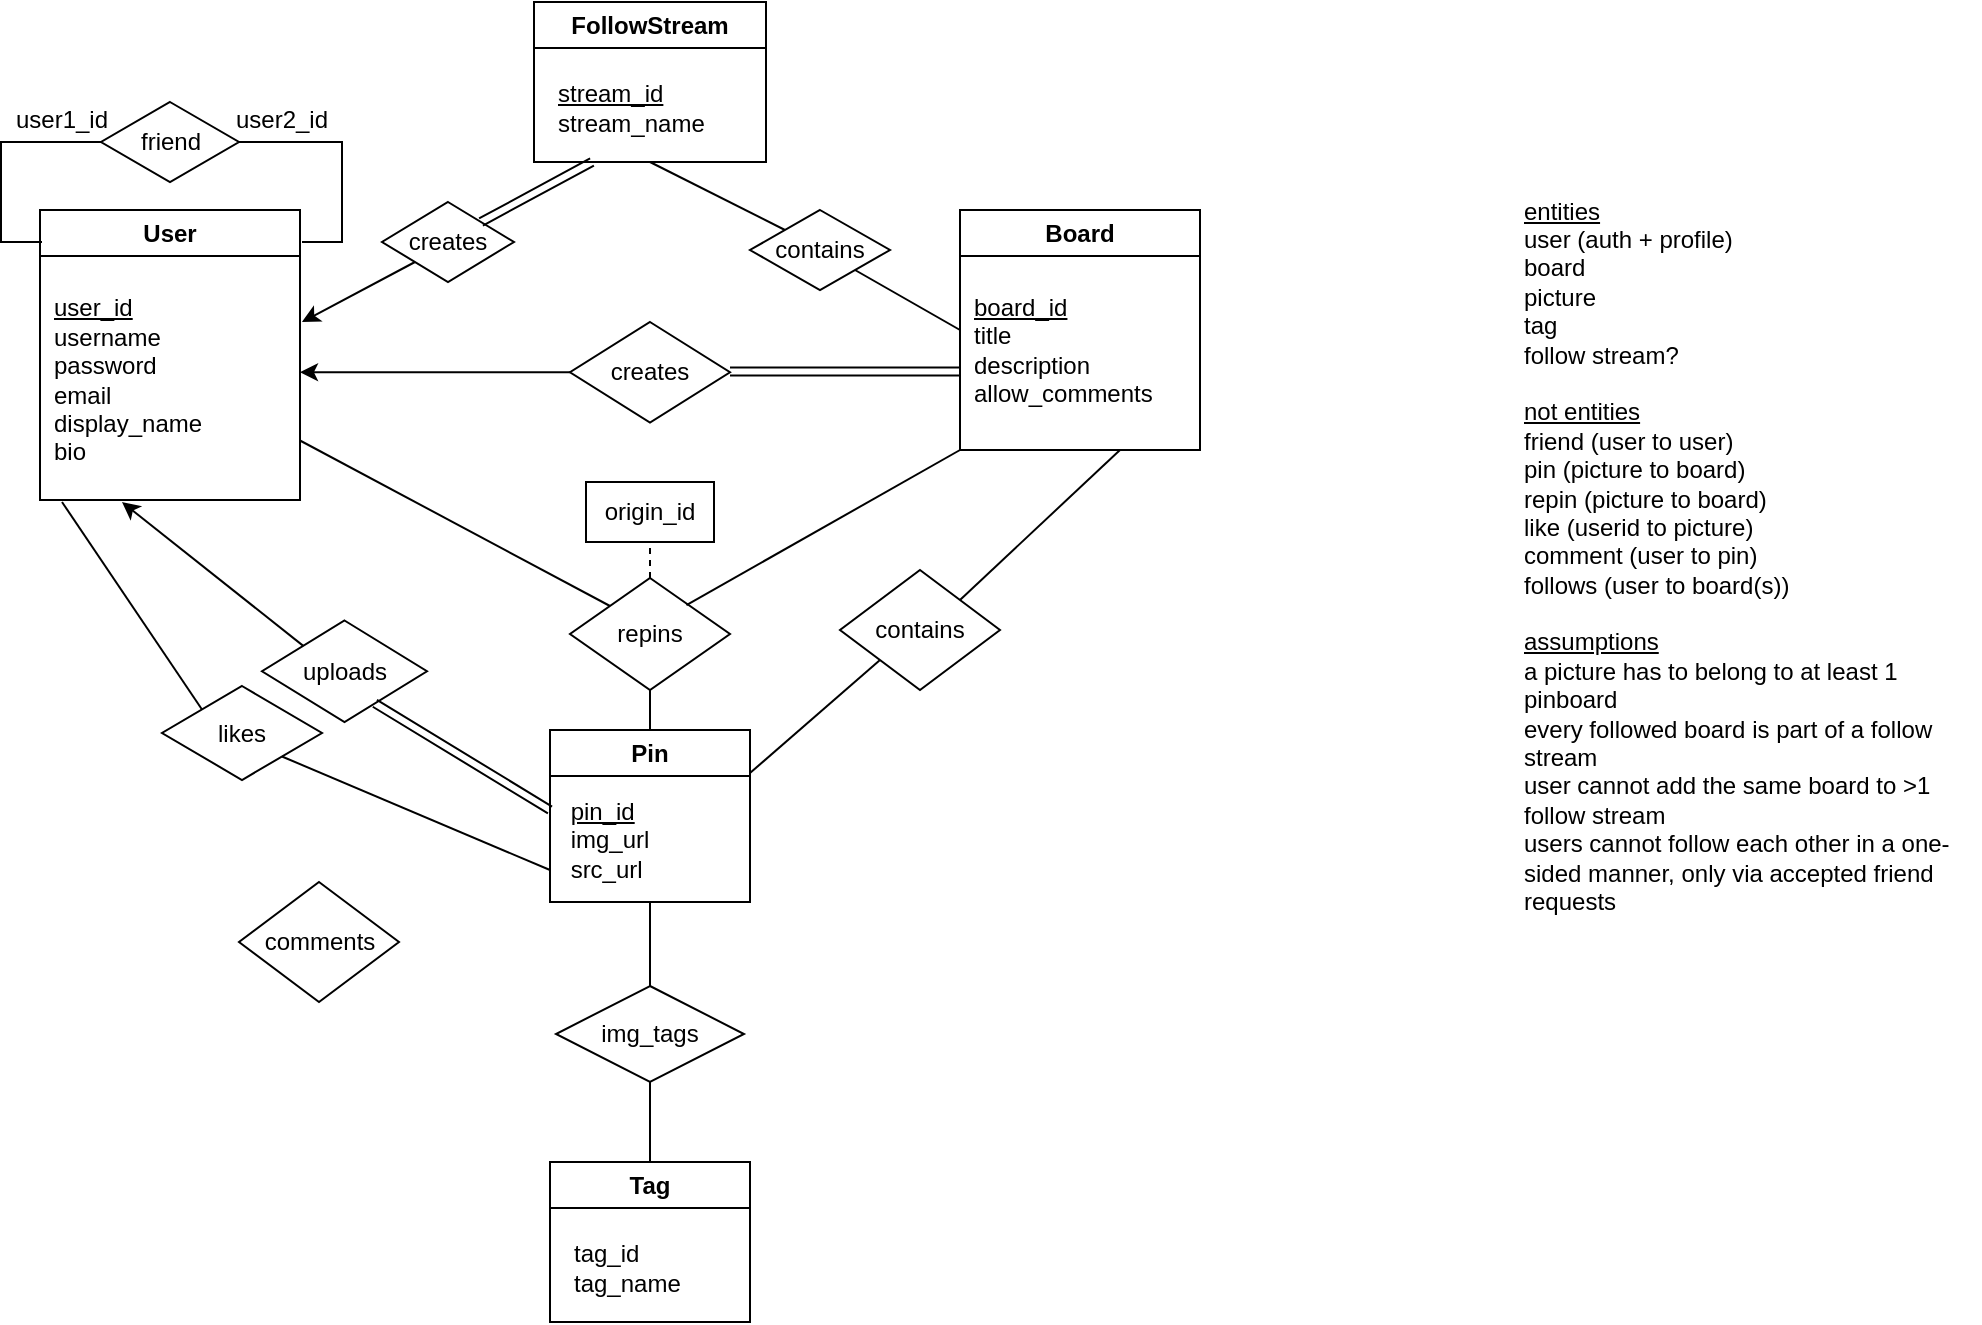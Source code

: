 <mxfile version="26.2.14">
  <diagram name="Page-1" id="3-LG9dwTlO3D_g1bA_s6">
    <mxGraphModel dx="1514" dy="762" grid="1" gridSize="10" guides="1" tooltips="1" connect="1" arrows="1" fold="1" page="1" pageScale="1" pageWidth="850" pageHeight="1100" math="0" shadow="0">
      <root>
        <mxCell id="0" />
        <mxCell id="1" parent="0" />
        <mxCell id="E8KqtD-wp9KNVoSO8RtE-1" value="User" style="swimlane;whiteSpace=wrap;html=1;" vertex="1" parent="1">
          <mxGeometry x="139" y="194" width="130" height="145" as="geometry" />
        </mxCell>
        <mxCell id="E8KqtD-wp9KNVoSO8RtE-3" value="&lt;u&gt;user_id&lt;/u&gt;&lt;div&gt;username&lt;/div&gt;&lt;div&gt;password&lt;/div&gt;&lt;div&gt;&lt;span style=&quot;background-color: transparent; color: light-dark(rgb(0, 0, 0), rgb(255, 255, 255));&quot;&gt;email&lt;/span&gt;&lt;/div&gt;&lt;div&gt;&lt;span style=&quot;background-color: transparent; color: light-dark(rgb(0, 0, 0), rgb(255, 255, 255));&quot;&gt;display_name&lt;/span&gt;&lt;/div&gt;&lt;div&gt;&lt;span style=&quot;background-color: transparent; color: light-dark(rgb(0, 0, 0), rgb(255, 255, 255));&quot;&gt;bio&lt;/span&gt;&lt;/div&gt;" style="text;html=1;align=left;verticalAlign=middle;resizable=0;points=[];autosize=1;strokeColor=none;fillColor=none;" vertex="1" parent="E8KqtD-wp9KNVoSO8RtE-1">
          <mxGeometry x="5" y="35" width="100" height="100" as="geometry" />
        </mxCell>
        <mxCell id="E8KqtD-wp9KNVoSO8RtE-4" value="Board" style="swimlane;whiteSpace=wrap;html=1;" vertex="1" parent="1">
          <mxGeometry x="599" y="194" width="120" height="120" as="geometry" />
        </mxCell>
        <mxCell id="E8KqtD-wp9KNVoSO8RtE-5" value="&lt;u&gt;board_id&lt;/u&gt;&lt;div&gt;title&lt;/div&gt;&lt;div&gt;description&lt;/div&gt;&lt;div&gt;allow_comments&lt;/div&gt;" style="text;html=1;align=left;verticalAlign=middle;resizable=0;points=[];autosize=1;strokeColor=none;fillColor=none;" vertex="1" parent="E8KqtD-wp9KNVoSO8RtE-4">
          <mxGeometry x="5" y="35" width="110" height="70" as="geometry" />
        </mxCell>
        <mxCell id="E8KqtD-wp9KNVoSO8RtE-8" value="&lt;div&gt;&lt;u&gt;entities&lt;/u&gt;&lt;/div&gt;user (auth + profile)&lt;div&gt;board&lt;/div&gt;&lt;div&gt;picture&lt;/div&gt;&lt;div&gt;tag&lt;/div&gt;&lt;div&gt;&lt;span style=&quot;background-color: transparent; color: light-dark(rgb(0, 0, 0), rgb(255, 255, 255));&quot;&gt;follow stream?&lt;/span&gt;&lt;/div&gt;&lt;div&gt;&lt;br&gt;&lt;/div&gt;&lt;div&gt;&lt;u&gt;not entities&lt;/u&gt;&lt;/div&gt;&lt;div&gt;friend (user to user)&lt;/div&gt;&lt;div&gt;pin (picture to board)&lt;/div&gt;&lt;div&gt;repin (picture to board)&lt;/div&gt;&lt;div&gt;&lt;div style=&quot;--tw-scale-x: 1; --tw-scale-y: 1; --tw-pan-x: ; --tw-pan-y: ; --tw-pinch-zoom: ; --tw-scroll-snap-strictness: proximity; --tw-gradient-from-position: ; --tw-gradient-via-position: ; --tw-gradient-to-position: ; --tw-ordinal: ; --tw-slashed-zero: ; --tw-numeric-figure: ; --tw-numeric-spacing: ; --tw-numeric-fraction: ; --tw-ring-inset: ; --tw-ring-offset-width: 0px; --tw-ring-offset-color: light-dark(#fff, #000000); --tw-ring-color: rgb(59 130 246 / .5); --tw-ring-offset-shadow: 0 0 #0000; --tw-ring-shadow: 0 0 #0000; --tw-shadow: 0 0 #0000; --tw-shadow-colored: 0 0 #0000; --tw-blur: ; --tw-brightness: ; --tw-contrast: ; --tw-grayscale: ; --tw-hue-rotate: ; --tw-invert: ; --tw-saturate: ; --tw-sepia: ; --tw-drop-shadow: ; --tw-backdrop-blur: ; --tw-backdrop-brightness: ; --tw-backdrop-contrast: ; --tw-backdrop-grayscale: ; --tw-backdrop-hue-rotate: ; --tw-backdrop-invert: ; --tw-backdrop-opacity: ; --tw-backdrop-saturate: ; --tw-backdrop-sepia: ;&quot;&gt;like (userid to picture)&lt;/div&gt;&lt;/div&gt;&lt;div style=&quot;--tw-scale-x: 1; --tw-scale-y: 1; --tw-pan-x: ; --tw-pan-y: ; --tw-pinch-zoom: ; --tw-scroll-snap-strictness: proximity; --tw-gradient-from-position: ; --tw-gradient-via-position: ; --tw-gradient-to-position: ; --tw-ordinal: ; --tw-slashed-zero: ; --tw-numeric-figure: ; --tw-numeric-spacing: ; --tw-numeric-fraction: ; --tw-ring-inset: ; --tw-ring-offset-width: 0px; --tw-ring-offset-color: light-dark(#fff, #000000); --tw-ring-color: rgb(59 130 246 / .5); --tw-ring-offset-shadow: 0 0 #0000; --tw-ring-shadow: 0 0 #0000; --tw-shadow: 0 0 #0000; --tw-shadow-colored: 0 0 #0000; --tw-blur: ; --tw-brightness: ; --tw-contrast: ; --tw-grayscale: ; --tw-hue-rotate: ; --tw-invert: ; --tw-saturate: ; --tw-sepia: ; --tw-drop-shadow: ; --tw-backdrop-blur: ; --tw-backdrop-brightness: ; --tw-backdrop-contrast: ; --tw-backdrop-grayscale: ; --tw-backdrop-hue-rotate: ; --tw-backdrop-invert: ; --tw-backdrop-opacity: ; --tw-backdrop-saturate: ; --tw-backdrop-sepia: ;&quot;&gt;comment (user to pin)&lt;/div&gt;&lt;div style=&quot;--tw-scale-x: 1; --tw-scale-y: 1; --tw-pan-x: ; --tw-pan-y: ; --tw-pinch-zoom: ; --tw-scroll-snap-strictness: proximity; --tw-gradient-from-position: ; --tw-gradient-via-position: ; --tw-gradient-to-position: ; --tw-ordinal: ; --tw-slashed-zero: ; --tw-numeric-figure: ; --tw-numeric-spacing: ; --tw-numeric-fraction: ; --tw-ring-inset: ; --tw-ring-offset-width: 0px; --tw-ring-offset-color: light-dark(#fff, #000000); --tw-ring-color: rgb(59 130 246 / .5); --tw-ring-offset-shadow: 0 0 #0000; --tw-ring-shadow: 0 0 #0000; --tw-shadow: 0 0 #0000; --tw-shadow-colored: 0 0 #0000; --tw-blur: ; --tw-brightness: ; --tw-contrast: ; --tw-grayscale: ; --tw-hue-rotate: ; --tw-invert: ; --tw-saturate: ; --tw-sepia: ; --tw-drop-shadow: ; --tw-backdrop-blur: ; --tw-backdrop-brightness: ; --tw-backdrop-contrast: ; --tw-backdrop-grayscale: ; --tw-backdrop-hue-rotate: ; --tw-backdrop-invert: ; --tw-backdrop-opacity: ; --tw-backdrop-saturate: ; --tw-backdrop-sepia: ;&quot;&gt;follows (user to board(s))&lt;/div&gt;&lt;div&gt;&lt;br&gt;&lt;/div&gt;&lt;div&gt;&lt;u&gt;assumptions&lt;/u&gt;&lt;br&gt;a picture has to belong to at least 1 pinboard&lt;/div&gt;&lt;div&gt;every followed board is part of a follow stream&lt;/div&gt;&lt;div&gt;user cannot add the same board to &amp;gt;1 follow stream&lt;/div&gt;&lt;div&gt;users cannot follow each other in a one-sided manner, only via accepted friend requests&lt;/div&gt;" style="text;html=1;align=left;verticalAlign=middle;whiteSpace=wrap;rounded=0;" vertex="1" parent="1">
          <mxGeometry x="879" y="152" width="230" height="430" as="geometry" />
        </mxCell>
        <mxCell id="E8KqtD-wp9KNVoSO8RtE-9" value="Pin" style="swimlane;whiteSpace=wrap;html=1;" vertex="1" parent="1">
          <mxGeometry x="394" y="454" width="100" height="86" as="geometry" />
        </mxCell>
        <mxCell id="E8KqtD-wp9KNVoSO8RtE-10" value="&lt;div style=&quot;text-align: left;&quot;&gt;&lt;u&gt;pin_id&lt;/u&gt;&lt;/div&gt;&lt;div style=&quot;text-align: left;&quot;&gt;img_url&lt;/div&gt;&lt;div style=&quot;text-align: left;&quot;&gt;src_url&lt;/div&gt;" style="text;html=1;align=center;verticalAlign=middle;whiteSpace=wrap;rounded=0;" vertex="1" parent="E8KqtD-wp9KNVoSO8RtE-9">
          <mxGeometry y="25" width="60" height="60" as="geometry" />
        </mxCell>
        <mxCell id="E8KqtD-wp9KNVoSO8RtE-11" value="Tag" style="swimlane;whiteSpace=wrap;html=1;" vertex="1" parent="1">
          <mxGeometry x="394" y="670" width="100" height="80" as="geometry" />
        </mxCell>
        <mxCell id="E8KqtD-wp9KNVoSO8RtE-12" value="tag_id&lt;div&gt;tag_name&lt;/div&gt;" style="text;html=1;align=left;verticalAlign=middle;whiteSpace=wrap;rounded=0;" vertex="1" parent="E8KqtD-wp9KNVoSO8RtE-11">
          <mxGeometry x="10" y="38" width="60" height="30" as="geometry" />
        </mxCell>
        <mxCell id="E8KqtD-wp9KNVoSO8RtE-17" value="" style="edgeStyle=orthogonalEdgeStyle;rounded=0;orthogonalLoop=1;jettySize=auto;html=1;entryX=1;entryY=0.5;entryDx=0;entryDy=0;" edge="1" parent="1" source="E8KqtD-wp9KNVoSO8RtE-15">
          <mxGeometry relative="1" as="geometry">
            <mxPoint x="269" y="275.12" as="targetPoint" />
          </mxGeometry>
        </mxCell>
        <mxCell id="E8KqtD-wp9KNVoSO8RtE-15" value="creates" style="rhombus;whiteSpace=wrap;html=1;" vertex="1" parent="1">
          <mxGeometry x="404" y="250" width="80" height="50.25" as="geometry" />
        </mxCell>
        <mxCell id="E8KqtD-wp9KNVoSO8RtE-23" value="" style="endArrow=none;html=1;rounded=0;shape=link;" edge="1" parent="1">
          <mxGeometry width="50" height="50" relative="1" as="geometry">
            <mxPoint x="484" y="274.69" as="sourcePoint" />
            <mxPoint x="599" y="274.69" as="targetPoint" />
          </mxGeometry>
        </mxCell>
        <mxCell id="E8KqtD-wp9KNVoSO8RtE-24" value="contains" style="rhombus;whiteSpace=wrap;html=1;" vertex="1" parent="1">
          <mxGeometry x="539" y="374" width="80" height="60" as="geometry" />
        </mxCell>
        <mxCell id="E8KqtD-wp9KNVoSO8RtE-25" value="" style="endArrow=none;html=1;rounded=0;entryX=0;entryY=1;entryDx=0;entryDy=0;exitX=1;exitY=0.25;exitDx=0;exitDy=0;" edge="1" parent="1" source="E8KqtD-wp9KNVoSO8RtE-9" target="E8KqtD-wp9KNVoSO8RtE-24">
          <mxGeometry width="50" height="50" relative="1" as="geometry">
            <mxPoint x="509" y="464" as="sourcePoint" />
            <mxPoint x="559" y="414" as="targetPoint" />
          </mxGeometry>
        </mxCell>
        <mxCell id="E8KqtD-wp9KNVoSO8RtE-26" value="" style="endArrow=none;html=1;rounded=0;exitX=1;exitY=0;exitDx=0;exitDy=0;" edge="1" parent="1" source="E8KqtD-wp9KNVoSO8RtE-24">
          <mxGeometry width="50" height="50" relative="1" as="geometry">
            <mxPoint x="469" y="444" as="sourcePoint" />
            <mxPoint x="679" y="314" as="targetPoint" />
          </mxGeometry>
        </mxCell>
        <mxCell id="E8KqtD-wp9KNVoSO8RtE-27" value="uploads" style="rhombus;whiteSpace=wrap;html=1;" vertex="1" parent="1">
          <mxGeometry x="250" y="399.25" width="82.5" height="50.75" as="geometry" />
        </mxCell>
        <mxCell id="E8KqtD-wp9KNVoSO8RtE-28" value="" style="endArrow=none;html=1;rounded=0;entryX=0.684;entryY=0.816;entryDx=0;entryDy=0;entryPerimeter=0;shape=link;exitX=0;exitY=0.25;exitDx=0;exitDy=0;" edge="1" parent="1" source="E8KqtD-wp9KNVoSO8RtE-10" target="E8KqtD-wp9KNVoSO8RtE-27">
          <mxGeometry width="50" height="50" relative="1" as="geometry">
            <mxPoint x="394" y="454" as="sourcePoint" />
            <mxPoint x="310" y="420" as="targetPoint" />
          </mxGeometry>
        </mxCell>
        <mxCell id="E8KqtD-wp9KNVoSO8RtE-29" value="" style="endArrow=classic;html=1;rounded=0;exitX=0;exitY=0;exitDx=0;exitDy=0;" edge="1" parent="1" source="E8KqtD-wp9KNVoSO8RtE-27">
          <mxGeometry width="50" height="50" relative="1" as="geometry">
            <mxPoint x="487.5" y="435.25" as="sourcePoint" />
            <mxPoint x="180" y="340" as="targetPoint" />
          </mxGeometry>
        </mxCell>
        <mxCell id="E8KqtD-wp9KNVoSO8RtE-30" value="friend" style="rhombus;whiteSpace=wrap;html=1;" vertex="1" parent="1">
          <mxGeometry x="169.5" y="140" width="69" height="40" as="geometry" />
        </mxCell>
        <mxCell id="E8KqtD-wp9KNVoSO8RtE-32" value="" style="endArrow=none;html=1;rounded=0;" edge="1" parent="1">
          <mxGeometry width="50" height="50" relative="1" as="geometry">
            <mxPoint x="238.5" y="160" as="sourcePoint" />
            <mxPoint x="270" y="210" as="targetPoint" />
            <Array as="points">
              <mxPoint x="290" y="160" />
              <mxPoint x="290" y="210" />
            </Array>
          </mxGeometry>
        </mxCell>
        <mxCell id="E8KqtD-wp9KNVoSO8RtE-33" value="" style="endArrow=none;html=1;rounded=0;" edge="1" parent="1">
          <mxGeometry width="50" height="50" relative="1" as="geometry">
            <mxPoint x="169.5" y="160" as="sourcePoint" />
            <mxPoint x="140" y="210" as="targetPoint" />
            <Array as="points">
              <mxPoint x="119.5" y="160" />
              <mxPoint x="119.5" y="210" />
            </Array>
          </mxGeometry>
        </mxCell>
        <mxCell id="E8KqtD-wp9KNVoSO8RtE-34" value="img_tags" style="rhombus;whiteSpace=wrap;html=1;" vertex="1" parent="1">
          <mxGeometry x="397" y="582" width="94" height="48" as="geometry" />
        </mxCell>
        <mxCell id="E8KqtD-wp9KNVoSO8RtE-35" value="" style="endArrow=none;html=1;rounded=0;entryX=0.5;entryY=1;entryDx=0;entryDy=0;" edge="1" parent="1" source="E8KqtD-wp9KNVoSO8RtE-34" target="E8KqtD-wp9KNVoSO8RtE-9">
          <mxGeometry width="50" height="50" relative="1" as="geometry">
            <mxPoint x="444" y="580" as="sourcePoint" />
            <mxPoint x="620" y="500" as="targetPoint" />
          </mxGeometry>
        </mxCell>
        <mxCell id="E8KqtD-wp9KNVoSO8RtE-36" value="" style="endArrow=none;html=1;rounded=0;exitX=0.5;exitY=1;exitDx=0;exitDy=0;entryX=0.5;entryY=0;entryDx=0;entryDy=0;" edge="1" parent="1" source="E8KqtD-wp9KNVoSO8RtE-34" target="E8KqtD-wp9KNVoSO8RtE-11">
          <mxGeometry width="50" height="50" relative="1" as="geometry">
            <mxPoint x="570" y="550" as="sourcePoint" />
            <mxPoint x="620" y="500" as="targetPoint" />
          </mxGeometry>
        </mxCell>
        <mxCell id="E8KqtD-wp9KNVoSO8RtE-41" value="repins" style="rhombus;whiteSpace=wrap;html=1;" vertex="1" parent="1">
          <mxGeometry x="404" y="378" width="80" height="56" as="geometry" />
        </mxCell>
        <mxCell id="E8KqtD-wp9KNVoSO8RtE-43" value="" style="endArrow=none;html=1;rounded=0;entryX=0;entryY=1;entryDx=0;entryDy=0;" edge="1" parent="1" target="E8KqtD-wp9KNVoSO8RtE-4">
          <mxGeometry width="50" height="50" relative="1" as="geometry">
            <mxPoint x="462.226" y="391.542" as="sourcePoint" />
            <mxPoint x="619" y="432" as="targetPoint" />
          </mxGeometry>
        </mxCell>
        <mxCell id="E8KqtD-wp9KNVoSO8RtE-44" value="" style="endArrow=none;html=1;rounded=0;entryX=1;entryY=1;entryDx=0;entryDy=0;exitX=0;exitY=0;exitDx=0;exitDy=0;" edge="1" parent="1" source="E8KqtD-wp9KNVoSO8RtE-41">
          <mxGeometry width="50" height="50" relative="1" as="geometry">
            <mxPoint x="365" y="399.25" as="sourcePoint" />
            <mxPoint x="269" y="309.25" as="targetPoint" />
          </mxGeometry>
        </mxCell>
        <mxCell id="E8KqtD-wp9KNVoSO8RtE-49" value="FollowStream" style="swimlane;whiteSpace=wrap;html=1;" vertex="1" parent="1">
          <mxGeometry x="386" y="90" width="116" height="80" as="geometry" />
        </mxCell>
        <mxCell id="E8KqtD-wp9KNVoSO8RtE-50" value="&lt;u&gt;stream_id&lt;/u&gt;&lt;div&gt;stream_name&lt;/div&gt;" style="text;html=1;align=left;verticalAlign=middle;resizable=0;points=[];autosize=1;strokeColor=none;fillColor=none;" vertex="1" parent="E8KqtD-wp9KNVoSO8RtE-49">
          <mxGeometry x="10" y="33" width="100" height="40" as="geometry" />
        </mxCell>
        <mxCell id="E8KqtD-wp9KNVoSO8RtE-51" value="creates" style="rhombus;whiteSpace=wrap;html=1;" vertex="1" parent="1">
          <mxGeometry x="310" y="190" width="66" height="40" as="geometry" />
        </mxCell>
        <mxCell id="E8KqtD-wp9KNVoSO8RtE-52" value="contains" style="rhombus;whiteSpace=wrap;html=1;" vertex="1" parent="1">
          <mxGeometry x="494" y="194" width="70" height="40" as="geometry" />
        </mxCell>
        <mxCell id="E8KqtD-wp9KNVoSO8RtE-53" value="" style="endArrow=none;html=1;rounded=0;exitX=0;exitY=0;exitDx=0;exitDy=0;entryX=0.5;entryY=1;entryDx=0;entryDy=0;" edge="1" parent="1" source="E8KqtD-wp9KNVoSO8RtE-52" target="E8KqtD-wp9KNVoSO8RtE-49">
          <mxGeometry width="50" height="50" relative="1" as="geometry">
            <mxPoint x="550" y="230" as="sourcePoint" />
            <mxPoint x="600" y="180" as="targetPoint" />
          </mxGeometry>
        </mxCell>
        <mxCell id="E8KqtD-wp9KNVoSO8RtE-54" value="" style="endArrow=none;html=1;rounded=0;exitX=1;exitY=1;exitDx=0;exitDy=0;entryX=0;entryY=0.5;entryDx=0;entryDy=0;" edge="1" parent="1" source="E8KqtD-wp9KNVoSO8RtE-52" target="E8KqtD-wp9KNVoSO8RtE-4">
          <mxGeometry width="50" height="50" relative="1" as="geometry">
            <mxPoint x="550" y="230" as="sourcePoint" />
            <mxPoint x="600" y="230" as="targetPoint" />
          </mxGeometry>
        </mxCell>
        <mxCell id="E8KqtD-wp9KNVoSO8RtE-55" value="" style="endArrow=none;html=1;rounded=0;exitX=1;exitY=0;exitDx=0;exitDy=0;entryX=0.25;entryY=1;entryDx=0;entryDy=0;shape=link;" edge="1" parent="1" source="E8KqtD-wp9KNVoSO8RtE-51" target="E8KqtD-wp9KNVoSO8RtE-49">
          <mxGeometry width="50" height="50" relative="1" as="geometry">
            <mxPoint x="410" y="244" as="sourcePoint" />
            <mxPoint x="460" y="194" as="targetPoint" />
          </mxGeometry>
        </mxCell>
        <mxCell id="E8KqtD-wp9KNVoSO8RtE-56" value="" style="endArrow=classic;html=1;rounded=0;exitX=0;exitY=1;exitDx=0;exitDy=0;" edge="1" parent="1" source="E8KqtD-wp9KNVoSO8RtE-51">
          <mxGeometry width="50" height="50" relative="1" as="geometry">
            <mxPoint x="550" y="230" as="sourcePoint" />
            <mxPoint x="270" y="250" as="targetPoint" />
          </mxGeometry>
        </mxCell>
        <mxCell id="E8KqtD-wp9KNVoSO8RtE-61" value="user1_id" style="text;html=1;align=center;verticalAlign=middle;whiteSpace=wrap;rounded=0;" vertex="1" parent="1">
          <mxGeometry x="120" y="134" width="60" height="30" as="geometry" />
        </mxCell>
        <mxCell id="E8KqtD-wp9KNVoSO8RtE-62" value="user2_id" style="text;html=1;align=center;verticalAlign=middle;whiteSpace=wrap;rounded=0;" vertex="1" parent="1">
          <mxGeometry x="230" y="134" width="60" height="30" as="geometry" />
        </mxCell>
        <mxCell id="E8KqtD-wp9KNVoSO8RtE-66" value="likes" style="rhombus;whiteSpace=wrap;html=1;" vertex="1" parent="1">
          <mxGeometry x="200" y="432" width="80" height="47" as="geometry" />
        </mxCell>
        <mxCell id="E8KqtD-wp9KNVoSO8RtE-67" value="" style="endArrow=none;html=1;rounded=0;exitX=0;exitY=0;exitDx=0;exitDy=0;" edge="1" parent="1" source="E8KqtD-wp9KNVoSO8RtE-66">
          <mxGeometry width="50" height="50" relative="1" as="geometry">
            <mxPoint x="355" y="364" as="sourcePoint" />
            <mxPoint x="150" y="340" as="targetPoint" />
          </mxGeometry>
        </mxCell>
        <mxCell id="E8KqtD-wp9KNVoSO8RtE-68" value="" style="endArrow=none;html=1;rounded=0;entryX=1;entryY=1;entryDx=0;entryDy=0;exitX=0;exitY=0.75;exitDx=0;exitDy=0;" edge="1" parent="1" source="E8KqtD-wp9KNVoSO8RtE-10" target="E8KqtD-wp9KNVoSO8RtE-66">
          <mxGeometry width="50" height="50" relative="1" as="geometry">
            <mxPoint x="441" y="447" as="sourcePoint" />
            <mxPoint x="491" y="397" as="targetPoint" />
          </mxGeometry>
        </mxCell>
        <mxCell id="E8KqtD-wp9KNVoSO8RtE-69" value="" style="endArrow=none;html=1;rounded=0;entryX=0.5;entryY=1;entryDx=0;entryDy=0;exitX=0.5;exitY=0;exitDx=0;exitDy=0;" edge="1" parent="1" source="E8KqtD-wp9KNVoSO8RtE-9" target="E8KqtD-wp9KNVoSO8RtE-41">
          <mxGeometry width="50" height="50" relative="1" as="geometry">
            <mxPoint x="550" y="380" as="sourcePoint" />
            <mxPoint x="600" y="330" as="targetPoint" />
          </mxGeometry>
        </mxCell>
        <mxCell id="E8KqtD-wp9KNVoSO8RtE-71" value="origin_id" style="rounded=0;whiteSpace=wrap;html=1;" vertex="1" parent="1">
          <mxGeometry x="412" y="330" width="64" height="30" as="geometry" />
        </mxCell>
        <mxCell id="E8KqtD-wp9KNVoSO8RtE-72" value="" style="endArrow=none;dashed=1;html=1;rounded=0;entryX=0.5;entryY=1;entryDx=0;entryDy=0;exitX=0.5;exitY=0;exitDx=0;exitDy=0;" edge="1" parent="1" source="E8KqtD-wp9KNVoSO8RtE-41" target="E8KqtD-wp9KNVoSO8RtE-71">
          <mxGeometry width="50" height="50" relative="1" as="geometry">
            <mxPoint x="550" y="420" as="sourcePoint" />
            <mxPoint x="600" y="370" as="targetPoint" />
          </mxGeometry>
        </mxCell>
        <mxCell id="E8KqtD-wp9KNVoSO8RtE-73" value="comments" style="rhombus;whiteSpace=wrap;html=1;" vertex="1" parent="1">
          <mxGeometry x="238.5" y="530" width="80" height="60" as="geometry" />
        </mxCell>
      </root>
    </mxGraphModel>
  </diagram>
</mxfile>
